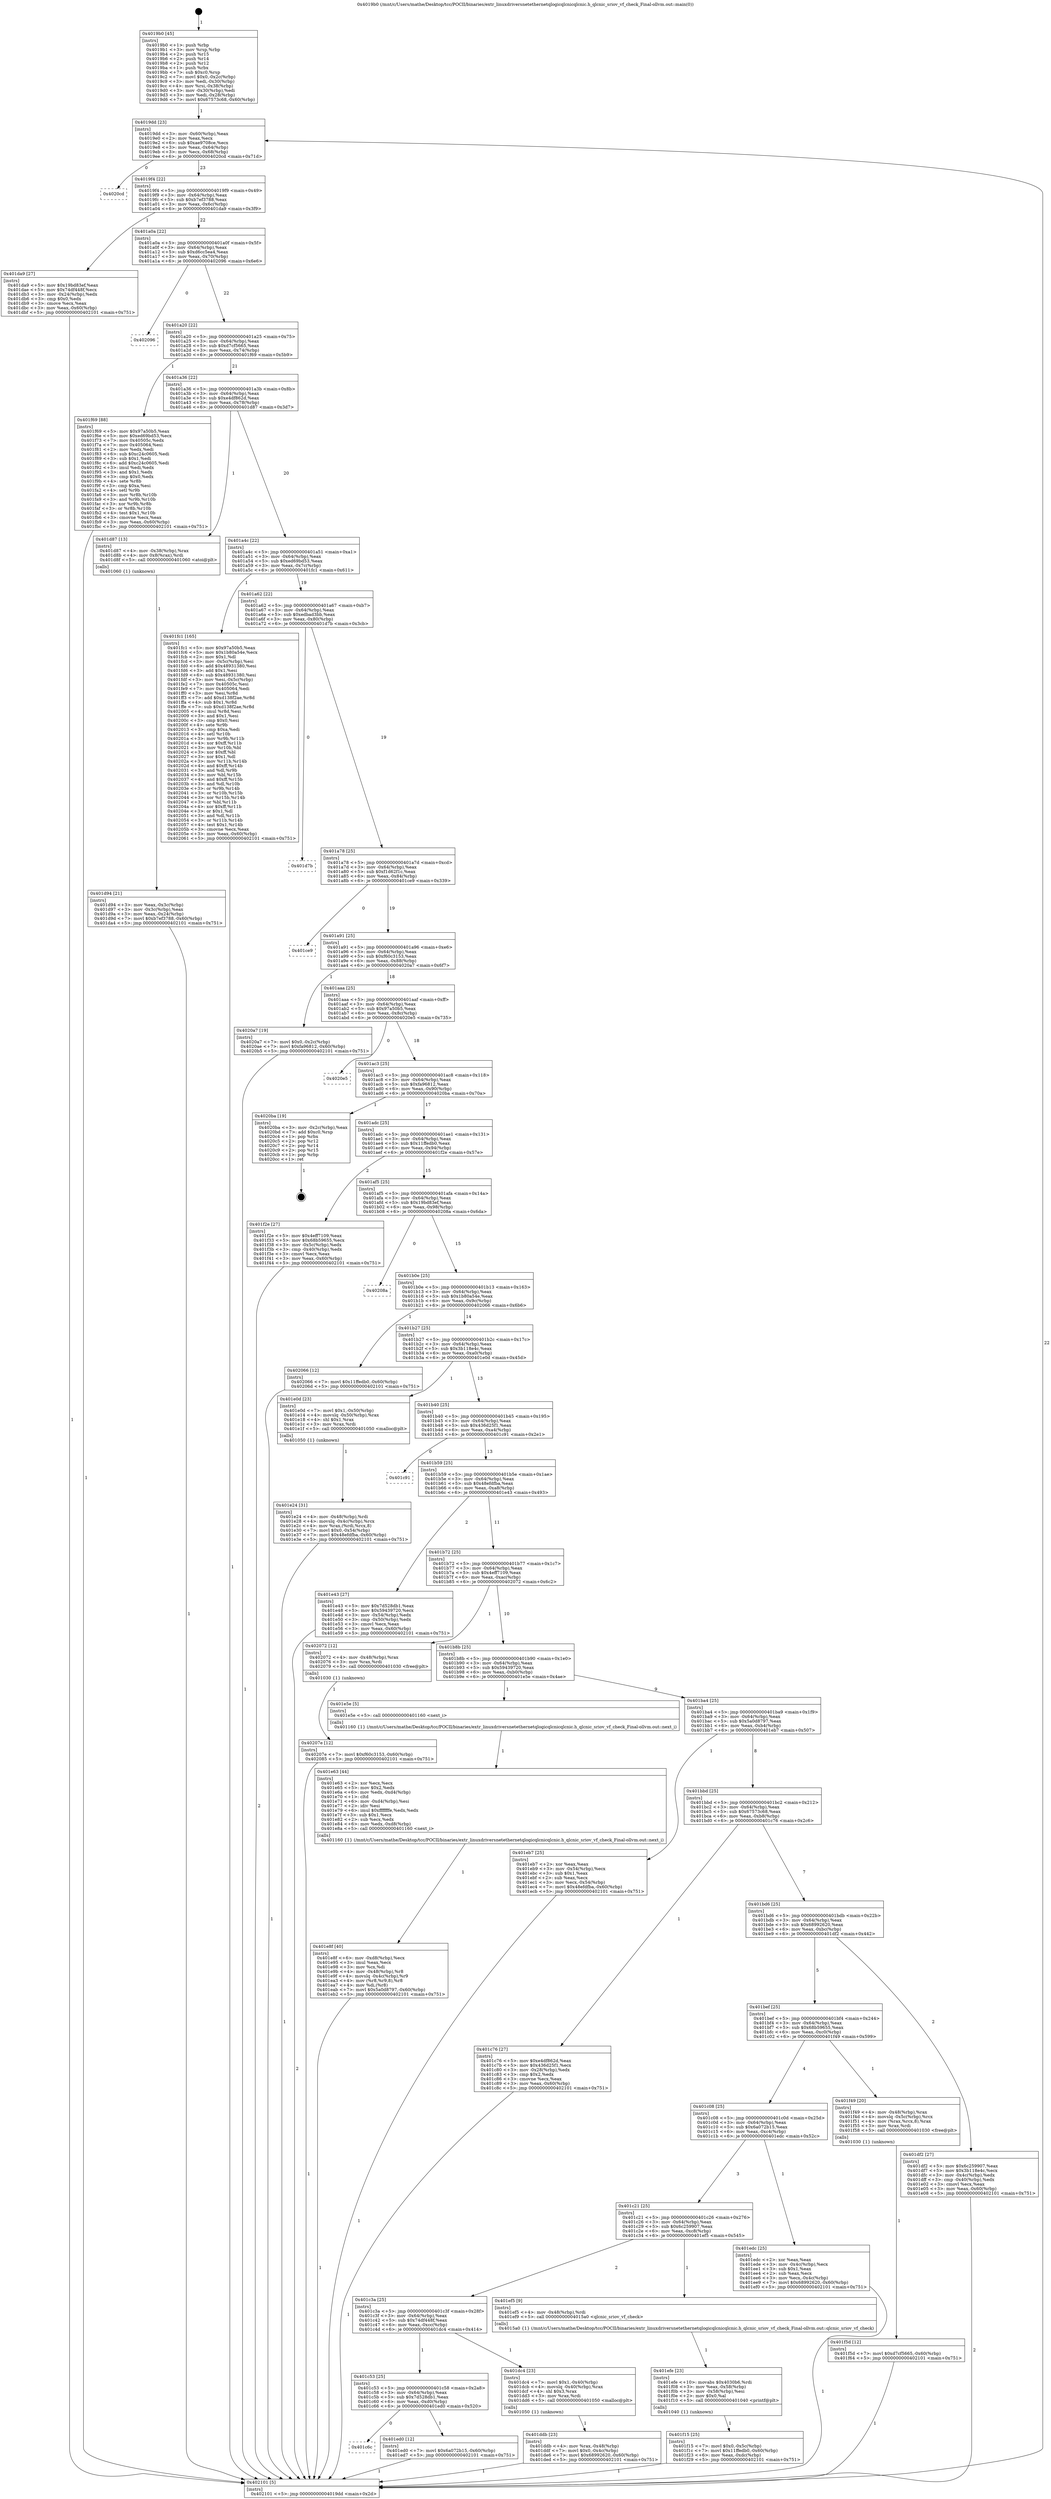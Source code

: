digraph "0x4019b0" {
  label = "0x4019b0 (/mnt/c/Users/mathe/Desktop/tcc/POCII/binaries/extr_linuxdriversnetethernetqlogicqlcnicqlcnic.h_qlcnic_sriov_vf_check_Final-ollvm.out::main(0))"
  labelloc = "t"
  node[shape=record]

  Entry [label="",width=0.3,height=0.3,shape=circle,fillcolor=black,style=filled]
  "0x4019dd" [label="{
     0x4019dd [23]\l
     | [instrs]\l
     &nbsp;&nbsp;0x4019dd \<+3\>: mov -0x60(%rbp),%eax\l
     &nbsp;&nbsp;0x4019e0 \<+2\>: mov %eax,%ecx\l
     &nbsp;&nbsp;0x4019e2 \<+6\>: sub $0xae9708ce,%ecx\l
     &nbsp;&nbsp;0x4019e8 \<+3\>: mov %eax,-0x64(%rbp)\l
     &nbsp;&nbsp;0x4019eb \<+3\>: mov %ecx,-0x68(%rbp)\l
     &nbsp;&nbsp;0x4019ee \<+6\>: je 00000000004020cd \<main+0x71d\>\l
  }"]
  "0x4020cd" [label="{
     0x4020cd\l
  }", style=dashed]
  "0x4019f4" [label="{
     0x4019f4 [22]\l
     | [instrs]\l
     &nbsp;&nbsp;0x4019f4 \<+5\>: jmp 00000000004019f9 \<main+0x49\>\l
     &nbsp;&nbsp;0x4019f9 \<+3\>: mov -0x64(%rbp),%eax\l
     &nbsp;&nbsp;0x4019fc \<+5\>: sub $0xb7ef3788,%eax\l
     &nbsp;&nbsp;0x401a01 \<+3\>: mov %eax,-0x6c(%rbp)\l
     &nbsp;&nbsp;0x401a04 \<+6\>: je 0000000000401da9 \<main+0x3f9\>\l
  }"]
  Exit [label="",width=0.3,height=0.3,shape=circle,fillcolor=black,style=filled,peripheries=2]
  "0x401da9" [label="{
     0x401da9 [27]\l
     | [instrs]\l
     &nbsp;&nbsp;0x401da9 \<+5\>: mov $0x19bd83ef,%eax\l
     &nbsp;&nbsp;0x401dae \<+5\>: mov $0x74df448f,%ecx\l
     &nbsp;&nbsp;0x401db3 \<+3\>: mov -0x24(%rbp),%edx\l
     &nbsp;&nbsp;0x401db6 \<+3\>: cmp $0x0,%edx\l
     &nbsp;&nbsp;0x401db9 \<+3\>: cmove %ecx,%eax\l
     &nbsp;&nbsp;0x401dbc \<+3\>: mov %eax,-0x60(%rbp)\l
     &nbsp;&nbsp;0x401dbf \<+5\>: jmp 0000000000402101 \<main+0x751\>\l
  }"]
  "0x401a0a" [label="{
     0x401a0a [22]\l
     | [instrs]\l
     &nbsp;&nbsp;0x401a0a \<+5\>: jmp 0000000000401a0f \<main+0x5f\>\l
     &nbsp;&nbsp;0x401a0f \<+3\>: mov -0x64(%rbp),%eax\l
     &nbsp;&nbsp;0x401a12 \<+5\>: sub $0xd6cc5ea4,%eax\l
     &nbsp;&nbsp;0x401a17 \<+3\>: mov %eax,-0x70(%rbp)\l
     &nbsp;&nbsp;0x401a1a \<+6\>: je 0000000000402096 \<main+0x6e6\>\l
  }"]
  "0x40207e" [label="{
     0x40207e [12]\l
     | [instrs]\l
     &nbsp;&nbsp;0x40207e \<+7\>: movl $0xf60c3153,-0x60(%rbp)\l
     &nbsp;&nbsp;0x402085 \<+5\>: jmp 0000000000402101 \<main+0x751\>\l
  }"]
  "0x402096" [label="{
     0x402096\l
  }", style=dashed]
  "0x401a20" [label="{
     0x401a20 [22]\l
     | [instrs]\l
     &nbsp;&nbsp;0x401a20 \<+5\>: jmp 0000000000401a25 \<main+0x75\>\l
     &nbsp;&nbsp;0x401a25 \<+3\>: mov -0x64(%rbp),%eax\l
     &nbsp;&nbsp;0x401a28 \<+5\>: sub $0xd7cf5665,%eax\l
     &nbsp;&nbsp;0x401a2d \<+3\>: mov %eax,-0x74(%rbp)\l
     &nbsp;&nbsp;0x401a30 \<+6\>: je 0000000000401f69 \<main+0x5b9\>\l
  }"]
  "0x401f5d" [label="{
     0x401f5d [12]\l
     | [instrs]\l
     &nbsp;&nbsp;0x401f5d \<+7\>: movl $0xd7cf5665,-0x60(%rbp)\l
     &nbsp;&nbsp;0x401f64 \<+5\>: jmp 0000000000402101 \<main+0x751\>\l
  }"]
  "0x401f69" [label="{
     0x401f69 [88]\l
     | [instrs]\l
     &nbsp;&nbsp;0x401f69 \<+5\>: mov $0x97a50b5,%eax\l
     &nbsp;&nbsp;0x401f6e \<+5\>: mov $0xed69bd53,%ecx\l
     &nbsp;&nbsp;0x401f73 \<+7\>: mov 0x40505c,%edx\l
     &nbsp;&nbsp;0x401f7a \<+7\>: mov 0x405064,%esi\l
     &nbsp;&nbsp;0x401f81 \<+2\>: mov %edx,%edi\l
     &nbsp;&nbsp;0x401f83 \<+6\>: sub $0xc24c0605,%edi\l
     &nbsp;&nbsp;0x401f89 \<+3\>: sub $0x1,%edi\l
     &nbsp;&nbsp;0x401f8c \<+6\>: add $0xc24c0605,%edi\l
     &nbsp;&nbsp;0x401f92 \<+3\>: imul %edi,%edx\l
     &nbsp;&nbsp;0x401f95 \<+3\>: and $0x1,%edx\l
     &nbsp;&nbsp;0x401f98 \<+3\>: cmp $0x0,%edx\l
     &nbsp;&nbsp;0x401f9b \<+4\>: sete %r8b\l
     &nbsp;&nbsp;0x401f9f \<+3\>: cmp $0xa,%esi\l
     &nbsp;&nbsp;0x401fa2 \<+4\>: setl %r9b\l
     &nbsp;&nbsp;0x401fa6 \<+3\>: mov %r8b,%r10b\l
     &nbsp;&nbsp;0x401fa9 \<+3\>: and %r9b,%r10b\l
     &nbsp;&nbsp;0x401fac \<+3\>: xor %r9b,%r8b\l
     &nbsp;&nbsp;0x401faf \<+3\>: or %r8b,%r10b\l
     &nbsp;&nbsp;0x401fb2 \<+4\>: test $0x1,%r10b\l
     &nbsp;&nbsp;0x401fb6 \<+3\>: cmovne %ecx,%eax\l
     &nbsp;&nbsp;0x401fb9 \<+3\>: mov %eax,-0x60(%rbp)\l
     &nbsp;&nbsp;0x401fbc \<+5\>: jmp 0000000000402101 \<main+0x751\>\l
  }"]
  "0x401a36" [label="{
     0x401a36 [22]\l
     | [instrs]\l
     &nbsp;&nbsp;0x401a36 \<+5\>: jmp 0000000000401a3b \<main+0x8b\>\l
     &nbsp;&nbsp;0x401a3b \<+3\>: mov -0x64(%rbp),%eax\l
     &nbsp;&nbsp;0x401a3e \<+5\>: sub $0xe4df862d,%eax\l
     &nbsp;&nbsp;0x401a43 \<+3\>: mov %eax,-0x78(%rbp)\l
     &nbsp;&nbsp;0x401a46 \<+6\>: je 0000000000401d87 \<main+0x3d7\>\l
  }"]
  "0x401f15" [label="{
     0x401f15 [25]\l
     | [instrs]\l
     &nbsp;&nbsp;0x401f15 \<+7\>: movl $0x0,-0x5c(%rbp)\l
     &nbsp;&nbsp;0x401f1c \<+7\>: movl $0x11ffedb0,-0x60(%rbp)\l
     &nbsp;&nbsp;0x401f23 \<+6\>: mov %eax,-0xdc(%rbp)\l
     &nbsp;&nbsp;0x401f29 \<+5\>: jmp 0000000000402101 \<main+0x751\>\l
  }"]
  "0x401d87" [label="{
     0x401d87 [13]\l
     | [instrs]\l
     &nbsp;&nbsp;0x401d87 \<+4\>: mov -0x38(%rbp),%rax\l
     &nbsp;&nbsp;0x401d8b \<+4\>: mov 0x8(%rax),%rdi\l
     &nbsp;&nbsp;0x401d8f \<+5\>: call 0000000000401060 \<atoi@plt\>\l
     | [calls]\l
     &nbsp;&nbsp;0x401060 \{1\} (unknown)\l
  }"]
  "0x401a4c" [label="{
     0x401a4c [22]\l
     | [instrs]\l
     &nbsp;&nbsp;0x401a4c \<+5\>: jmp 0000000000401a51 \<main+0xa1\>\l
     &nbsp;&nbsp;0x401a51 \<+3\>: mov -0x64(%rbp),%eax\l
     &nbsp;&nbsp;0x401a54 \<+5\>: sub $0xed69bd53,%eax\l
     &nbsp;&nbsp;0x401a59 \<+3\>: mov %eax,-0x7c(%rbp)\l
     &nbsp;&nbsp;0x401a5c \<+6\>: je 0000000000401fc1 \<main+0x611\>\l
  }"]
  "0x401efe" [label="{
     0x401efe [23]\l
     | [instrs]\l
     &nbsp;&nbsp;0x401efe \<+10\>: movabs $0x4030b6,%rdi\l
     &nbsp;&nbsp;0x401f08 \<+3\>: mov %eax,-0x58(%rbp)\l
     &nbsp;&nbsp;0x401f0b \<+3\>: mov -0x58(%rbp),%esi\l
     &nbsp;&nbsp;0x401f0e \<+2\>: mov $0x0,%al\l
     &nbsp;&nbsp;0x401f10 \<+5\>: call 0000000000401040 \<printf@plt\>\l
     | [calls]\l
     &nbsp;&nbsp;0x401040 \{1\} (unknown)\l
  }"]
  "0x401fc1" [label="{
     0x401fc1 [165]\l
     | [instrs]\l
     &nbsp;&nbsp;0x401fc1 \<+5\>: mov $0x97a50b5,%eax\l
     &nbsp;&nbsp;0x401fc6 \<+5\>: mov $0x1b80a54e,%ecx\l
     &nbsp;&nbsp;0x401fcb \<+2\>: mov $0x1,%dl\l
     &nbsp;&nbsp;0x401fcd \<+3\>: mov -0x5c(%rbp),%esi\l
     &nbsp;&nbsp;0x401fd0 \<+6\>: add $0x48931380,%esi\l
     &nbsp;&nbsp;0x401fd6 \<+3\>: add $0x1,%esi\l
     &nbsp;&nbsp;0x401fd9 \<+6\>: sub $0x48931380,%esi\l
     &nbsp;&nbsp;0x401fdf \<+3\>: mov %esi,-0x5c(%rbp)\l
     &nbsp;&nbsp;0x401fe2 \<+7\>: mov 0x40505c,%esi\l
     &nbsp;&nbsp;0x401fe9 \<+7\>: mov 0x405064,%edi\l
     &nbsp;&nbsp;0x401ff0 \<+3\>: mov %esi,%r8d\l
     &nbsp;&nbsp;0x401ff3 \<+7\>: add $0xd138f2ae,%r8d\l
     &nbsp;&nbsp;0x401ffa \<+4\>: sub $0x1,%r8d\l
     &nbsp;&nbsp;0x401ffe \<+7\>: sub $0xd138f2ae,%r8d\l
     &nbsp;&nbsp;0x402005 \<+4\>: imul %r8d,%esi\l
     &nbsp;&nbsp;0x402009 \<+3\>: and $0x1,%esi\l
     &nbsp;&nbsp;0x40200c \<+3\>: cmp $0x0,%esi\l
     &nbsp;&nbsp;0x40200f \<+4\>: sete %r9b\l
     &nbsp;&nbsp;0x402013 \<+3\>: cmp $0xa,%edi\l
     &nbsp;&nbsp;0x402016 \<+4\>: setl %r10b\l
     &nbsp;&nbsp;0x40201a \<+3\>: mov %r9b,%r11b\l
     &nbsp;&nbsp;0x40201d \<+4\>: xor $0xff,%r11b\l
     &nbsp;&nbsp;0x402021 \<+3\>: mov %r10b,%bl\l
     &nbsp;&nbsp;0x402024 \<+3\>: xor $0xff,%bl\l
     &nbsp;&nbsp;0x402027 \<+3\>: xor $0x1,%dl\l
     &nbsp;&nbsp;0x40202a \<+3\>: mov %r11b,%r14b\l
     &nbsp;&nbsp;0x40202d \<+4\>: and $0xff,%r14b\l
     &nbsp;&nbsp;0x402031 \<+3\>: and %dl,%r9b\l
     &nbsp;&nbsp;0x402034 \<+3\>: mov %bl,%r15b\l
     &nbsp;&nbsp;0x402037 \<+4\>: and $0xff,%r15b\l
     &nbsp;&nbsp;0x40203b \<+3\>: and %dl,%r10b\l
     &nbsp;&nbsp;0x40203e \<+3\>: or %r9b,%r14b\l
     &nbsp;&nbsp;0x402041 \<+3\>: or %r10b,%r15b\l
     &nbsp;&nbsp;0x402044 \<+3\>: xor %r15b,%r14b\l
     &nbsp;&nbsp;0x402047 \<+3\>: or %bl,%r11b\l
     &nbsp;&nbsp;0x40204a \<+4\>: xor $0xff,%r11b\l
     &nbsp;&nbsp;0x40204e \<+3\>: or $0x1,%dl\l
     &nbsp;&nbsp;0x402051 \<+3\>: and %dl,%r11b\l
     &nbsp;&nbsp;0x402054 \<+3\>: or %r11b,%r14b\l
     &nbsp;&nbsp;0x402057 \<+4\>: test $0x1,%r14b\l
     &nbsp;&nbsp;0x40205b \<+3\>: cmovne %ecx,%eax\l
     &nbsp;&nbsp;0x40205e \<+3\>: mov %eax,-0x60(%rbp)\l
     &nbsp;&nbsp;0x402061 \<+5\>: jmp 0000000000402101 \<main+0x751\>\l
  }"]
  "0x401a62" [label="{
     0x401a62 [22]\l
     | [instrs]\l
     &nbsp;&nbsp;0x401a62 \<+5\>: jmp 0000000000401a67 \<main+0xb7\>\l
     &nbsp;&nbsp;0x401a67 \<+3\>: mov -0x64(%rbp),%eax\l
     &nbsp;&nbsp;0x401a6a \<+5\>: sub $0xedbad3bb,%eax\l
     &nbsp;&nbsp;0x401a6f \<+3\>: mov %eax,-0x80(%rbp)\l
     &nbsp;&nbsp;0x401a72 \<+6\>: je 0000000000401d7b \<main+0x3cb\>\l
  }"]
  "0x401c6c" [label="{
     0x401c6c\l
  }", style=dashed]
  "0x401d7b" [label="{
     0x401d7b\l
  }", style=dashed]
  "0x401a78" [label="{
     0x401a78 [25]\l
     | [instrs]\l
     &nbsp;&nbsp;0x401a78 \<+5\>: jmp 0000000000401a7d \<main+0xcd\>\l
     &nbsp;&nbsp;0x401a7d \<+3\>: mov -0x64(%rbp),%eax\l
     &nbsp;&nbsp;0x401a80 \<+5\>: sub $0xf1d62f1c,%eax\l
     &nbsp;&nbsp;0x401a85 \<+6\>: mov %eax,-0x84(%rbp)\l
     &nbsp;&nbsp;0x401a8b \<+6\>: je 0000000000401ce9 \<main+0x339\>\l
  }"]
  "0x401ed0" [label="{
     0x401ed0 [12]\l
     | [instrs]\l
     &nbsp;&nbsp;0x401ed0 \<+7\>: movl $0x6a072b15,-0x60(%rbp)\l
     &nbsp;&nbsp;0x401ed7 \<+5\>: jmp 0000000000402101 \<main+0x751\>\l
  }"]
  "0x401ce9" [label="{
     0x401ce9\l
  }", style=dashed]
  "0x401a91" [label="{
     0x401a91 [25]\l
     | [instrs]\l
     &nbsp;&nbsp;0x401a91 \<+5\>: jmp 0000000000401a96 \<main+0xe6\>\l
     &nbsp;&nbsp;0x401a96 \<+3\>: mov -0x64(%rbp),%eax\l
     &nbsp;&nbsp;0x401a99 \<+5\>: sub $0xf60c3153,%eax\l
     &nbsp;&nbsp;0x401a9e \<+6\>: mov %eax,-0x88(%rbp)\l
     &nbsp;&nbsp;0x401aa4 \<+6\>: je 00000000004020a7 \<main+0x6f7\>\l
  }"]
  "0x401e8f" [label="{
     0x401e8f [40]\l
     | [instrs]\l
     &nbsp;&nbsp;0x401e8f \<+6\>: mov -0xd8(%rbp),%ecx\l
     &nbsp;&nbsp;0x401e95 \<+3\>: imul %eax,%ecx\l
     &nbsp;&nbsp;0x401e98 \<+3\>: mov %cx,%di\l
     &nbsp;&nbsp;0x401e9b \<+4\>: mov -0x48(%rbp),%r8\l
     &nbsp;&nbsp;0x401e9f \<+4\>: movslq -0x4c(%rbp),%r9\l
     &nbsp;&nbsp;0x401ea3 \<+4\>: mov (%r8,%r9,8),%r8\l
     &nbsp;&nbsp;0x401ea7 \<+4\>: mov %di,(%r8)\l
     &nbsp;&nbsp;0x401eab \<+7\>: movl $0x5a0d8797,-0x60(%rbp)\l
     &nbsp;&nbsp;0x401eb2 \<+5\>: jmp 0000000000402101 \<main+0x751\>\l
  }"]
  "0x4020a7" [label="{
     0x4020a7 [19]\l
     | [instrs]\l
     &nbsp;&nbsp;0x4020a7 \<+7\>: movl $0x0,-0x2c(%rbp)\l
     &nbsp;&nbsp;0x4020ae \<+7\>: movl $0xfa96812,-0x60(%rbp)\l
     &nbsp;&nbsp;0x4020b5 \<+5\>: jmp 0000000000402101 \<main+0x751\>\l
  }"]
  "0x401aaa" [label="{
     0x401aaa [25]\l
     | [instrs]\l
     &nbsp;&nbsp;0x401aaa \<+5\>: jmp 0000000000401aaf \<main+0xff\>\l
     &nbsp;&nbsp;0x401aaf \<+3\>: mov -0x64(%rbp),%eax\l
     &nbsp;&nbsp;0x401ab2 \<+5\>: sub $0x97a50b5,%eax\l
     &nbsp;&nbsp;0x401ab7 \<+6\>: mov %eax,-0x8c(%rbp)\l
     &nbsp;&nbsp;0x401abd \<+6\>: je 00000000004020e5 \<main+0x735\>\l
  }"]
  "0x401e63" [label="{
     0x401e63 [44]\l
     | [instrs]\l
     &nbsp;&nbsp;0x401e63 \<+2\>: xor %ecx,%ecx\l
     &nbsp;&nbsp;0x401e65 \<+5\>: mov $0x2,%edx\l
     &nbsp;&nbsp;0x401e6a \<+6\>: mov %edx,-0xd4(%rbp)\l
     &nbsp;&nbsp;0x401e70 \<+1\>: cltd\l
     &nbsp;&nbsp;0x401e71 \<+6\>: mov -0xd4(%rbp),%esi\l
     &nbsp;&nbsp;0x401e77 \<+2\>: idiv %esi\l
     &nbsp;&nbsp;0x401e79 \<+6\>: imul $0xfffffffe,%edx,%edx\l
     &nbsp;&nbsp;0x401e7f \<+3\>: sub $0x1,%ecx\l
     &nbsp;&nbsp;0x401e82 \<+2\>: sub %ecx,%edx\l
     &nbsp;&nbsp;0x401e84 \<+6\>: mov %edx,-0xd8(%rbp)\l
     &nbsp;&nbsp;0x401e8a \<+5\>: call 0000000000401160 \<next_i\>\l
     | [calls]\l
     &nbsp;&nbsp;0x401160 \{1\} (/mnt/c/Users/mathe/Desktop/tcc/POCII/binaries/extr_linuxdriversnetethernetqlogicqlcnicqlcnic.h_qlcnic_sriov_vf_check_Final-ollvm.out::next_i)\l
  }"]
  "0x4020e5" [label="{
     0x4020e5\l
  }", style=dashed]
  "0x401ac3" [label="{
     0x401ac3 [25]\l
     | [instrs]\l
     &nbsp;&nbsp;0x401ac3 \<+5\>: jmp 0000000000401ac8 \<main+0x118\>\l
     &nbsp;&nbsp;0x401ac8 \<+3\>: mov -0x64(%rbp),%eax\l
     &nbsp;&nbsp;0x401acb \<+5\>: sub $0xfa96812,%eax\l
     &nbsp;&nbsp;0x401ad0 \<+6\>: mov %eax,-0x90(%rbp)\l
     &nbsp;&nbsp;0x401ad6 \<+6\>: je 00000000004020ba \<main+0x70a\>\l
  }"]
  "0x401e24" [label="{
     0x401e24 [31]\l
     | [instrs]\l
     &nbsp;&nbsp;0x401e24 \<+4\>: mov -0x48(%rbp),%rdi\l
     &nbsp;&nbsp;0x401e28 \<+4\>: movslq -0x4c(%rbp),%rcx\l
     &nbsp;&nbsp;0x401e2c \<+4\>: mov %rax,(%rdi,%rcx,8)\l
     &nbsp;&nbsp;0x401e30 \<+7\>: movl $0x0,-0x54(%rbp)\l
     &nbsp;&nbsp;0x401e37 \<+7\>: movl $0x48efdfba,-0x60(%rbp)\l
     &nbsp;&nbsp;0x401e3e \<+5\>: jmp 0000000000402101 \<main+0x751\>\l
  }"]
  "0x4020ba" [label="{
     0x4020ba [19]\l
     | [instrs]\l
     &nbsp;&nbsp;0x4020ba \<+3\>: mov -0x2c(%rbp),%eax\l
     &nbsp;&nbsp;0x4020bd \<+7\>: add $0xc0,%rsp\l
     &nbsp;&nbsp;0x4020c4 \<+1\>: pop %rbx\l
     &nbsp;&nbsp;0x4020c5 \<+2\>: pop %r12\l
     &nbsp;&nbsp;0x4020c7 \<+2\>: pop %r14\l
     &nbsp;&nbsp;0x4020c9 \<+2\>: pop %r15\l
     &nbsp;&nbsp;0x4020cb \<+1\>: pop %rbp\l
     &nbsp;&nbsp;0x4020cc \<+1\>: ret\l
  }"]
  "0x401adc" [label="{
     0x401adc [25]\l
     | [instrs]\l
     &nbsp;&nbsp;0x401adc \<+5\>: jmp 0000000000401ae1 \<main+0x131\>\l
     &nbsp;&nbsp;0x401ae1 \<+3\>: mov -0x64(%rbp),%eax\l
     &nbsp;&nbsp;0x401ae4 \<+5\>: sub $0x11ffedb0,%eax\l
     &nbsp;&nbsp;0x401ae9 \<+6\>: mov %eax,-0x94(%rbp)\l
     &nbsp;&nbsp;0x401aef \<+6\>: je 0000000000401f2e \<main+0x57e\>\l
  }"]
  "0x401ddb" [label="{
     0x401ddb [23]\l
     | [instrs]\l
     &nbsp;&nbsp;0x401ddb \<+4\>: mov %rax,-0x48(%rbp)\l
     &nbsp;&nbsp;0x401ddf \<+7\>: movl $0x0,-0x4c(%rbp)\l
     &nbsp;&nbsp;0x401de6 \<+7\>: movl $0x68992620,-0x60(%rbp)\l
     &nbsp;&nbsp;0x401ded \<+5\>: jmp 0000000000402101 \<main+0x751\>\l
  }"]
  "0x401f2e" [label="{
     0x401f2e [27]\l
     | [instrs]\l
     &nbsp;&nbsp;0x401f2e \<+5\>: mov $0x4eff7109,%eax\l
     &nbsp;&nbsp;0x401f33 \<+5\>: mov $0x68b59655,%ecx\l
     &nbsp;&nbsp;0x401f38 \<+3\>: mov -0x5c(%rbp),%edx\l
     &nbsp;&nbsp;0x401f3b \<+3\>: cmp -0x40(%rbp),%edx\l
     &nbsp;&nbsp;0x401f3e \<+3\>: cmovl %ecx,%eax\l
     &nbsp;&nbsp;0x401f41 \<+3\>: mov %eax,-0x60(%rbp)\l
     &nbsp;&nbsp;0x401f44 \<+5\>: jmp 0000000000402101 \<main+0x751\>\l
  }"]
  "0x401af5" [label="{
     0x401af5 [25]\l
     | [instrs]\l
     &nbsp;&nbsp;0x401af5 \<+5\>: jmp 0000000000401afa \<main+0x14a\>\l
     &nbsp;&nbsp;0x401afa \<+3\>: mov -0x64(%rbp),%eax\l
     &nbsp;&nbsp;0x401afd \<+5\>: sub $0x19bd83ef,%eax\l
     &nbsp;&nbsp;0x401b02 \<+6\>: mov %eax,-0x98(%rbp)\l
     &nbsp;&nbsp;0x401b08 \<+6\>: je 000000000040208a \<main+0x6da\>\l
  }"]
  "0x401c53" [label="{
     0x401c53 [25]\l
     | [instrs]\l
     &nbsp;&nbsp;0x401c53 \<+5\>: jmp 0000000000401c58 \<main+0x2a8\>\l
     &nbsp;&nbsp;0x401c58 \<+3\>: mov -0x64(%rbp),%eax\l
     &nbsp;&nbsp;0x401c5b \<+5\>: sub $0x7d528db1,%eax\l
     &nbsp;&nbsp;0x401c60 \<+6\>: mov %eax,-0xd0(%rbp)\l
     &nbsp;&nbsp;0x401c66 \<+6\>: je 0000000000401ed0 \<main+0x520\>\l
  }"]
  "0x40208a" [label="{
     0x40208a\l
  }", style=dashed]
  "0x401b0e" [label="{
     0x401b0e [25]\l
     | [instrs]\l
     &nbsp;&nbsp;0x401b0e \<+5\>: jmp 0000000000401b13 \<main+0x163\>\l
     &nbsp;&nbsp;0x401b13 \<+3\>: mov -0x64(%rbp),%eax\l
     &nbsp;&nbsp;0x401b16 \<+5\>: sub $0x1b80a54e,%eax\l
     &nbsp;&nbsp;0x401b1b \<+6\>: mov %eax,-0x9c(%rbp)\l
     &nbsp;&nbsp;0x401b21 \<+6\>: je 0000000000402066 \<main+0x6b6\>\l
  }"]
  "0x401dc4" [label="{
     0x401dc4 [23]\l
     | [instrs]\l
     &nbsp;&nbsp;0x401dc4 \<+7\>: movl $0x1,-0x40(%rbp)\l
     &nbsp;&nbsp;0x401dcb \<+4\>: movslq -0x40(%rbp),%rax\l
     &nbsp;&nbsp;0x401dcf \<+4\>: shl $0x3,%rax\l
     &nbsp;&nbsp;0x401dd3 \<+3\>: mov %rax,%rdi\l
     &nbsp;&nbsp;0x401dd6 \<+5\>: call 0000000000401050 \<malloc@plt\>\l
     | [calls]\l
     &nbsp;&nbsp;0x401050 \{1\} (unknown)\l
  }"]
  "0x402066" [label="{
     0x402066 [12]\l
     | [instrs]\l
     &nbsp;&nbsp;0x402066 \<+7\>: movl $0x11ffedb0,-0x60(%rbp)\l
     &nbsp;&nbsp;0x40206d \<+5\>: jmp 0000000000402101 \<main+0x751\>\l
  }"]
  "0x401b27" [label="{
     0x401b27 [25]\l
     | [instrs]\l
     &nbsp;&nbsp;0x401b27 \<+5\>: jmp 0000000000401b2c \<main+0x17c\>\l
     &nbsp;&nbsp;0x401b2c \<+3\>: mov -0x64(%rbp),%eax\l
     &nbsp;&nbsp;0x401b2f \<+5\>: sub $0x3b118e4c,%eax\l
     &nbsp;&nbsp;0x401b34 \<+6\>: mov %eax,-0xa0(%rbp)\l
     &nbsp;&nbsp;0x401b3a \<+6\>: je 0000000000401e0d \<main+0x45d\>\l
  }"]
  "0x401c3a" [label="{
     0x401c3a [25]\l
     | [instrs]\l
     &nbsp;&nbsp;0x401c3a \<+5\>: jmp 0000000000401c3f \<main+0x28f\>\l
     &nbsp;&nbsp;0x401c3f \<+3\>: mov -0x64(%rbp),%eax\l
     &nbsp;&nbsp;0x401c42 \<+5\>: sub $0x74df448f,%eax\l
     &nbsp;&nbsp;0x401c47 \<+6\>: mov %eax,-0xcc(%rbp)\l
     &nbsp;&nbsp;0x401c4d \<+6\>: je 0000000000401dc4 \<main+0x414\>\l
  }"]
  "0x401e0d" [label="{
     0x401e0d [23]\l
     | [instrs]\l
     &nbsp;&nbsp;0x401e0d \<+7\>: movl $0x1,-0x50(%rbp)\l
     &nbsp;&nbsp;0x401e14 \<+4\>: movslq -0x50(%rbp),%rax\l
     &nbsp;&nbsp;0x401e18 \<+4\>: shl $0x1,%rax\l
     &nbsp;&nbsp;0x401e1c \<+3\>: mov %rax,%rdi\l
     &nbsp;&nbsp;0x401e1f \<+5\>: call 0000000000401050 \<malloc@plt\>\l
     | [calls]\l
     &nbsp;&nbsp;0x401050 \{1\} (unknown)\l
  }"]
  "0x401b40" [label="{
     0x401b40 [25]\l
     | [instrs]\l
     &nbsp;&nbsp;0x401b40 \<+5\>: jmp 0000000000401b45 \<main+0x195\>\l
     &nbsp;&nbsp;0x401b45 \<+3\>: mov -0x64(%rbp),%eax\l
     &nbsp;&nbsp;0x401b48 \<+5\>: sub $0x436d25f1,%eax\l
     &nbsp;&nbsp;0x401b4d \<+6\>: mov %eax,-0xa4(%rbp)\l
     &nbsp;&nbsp;0x401b53 \<+6\>: je 0000000000401c91 \<main+0x2e1\>\l
  }"]
  "0x401ef5" [label="{
     0x401ef5 [9]\l
     | [instrs]\l
     &nbsp;&nbsp;0x401ef5 \<+4\>: mov -0x48(%rbp),%rdi\l
     &nbsp;&nbsp;0x401ef9 \<+5\>: call 00000000004015a0 \<qlcnic_sriov_vf_check\>\l
     | [calls]\l
     &nbsp;&nbsp;0x4015a0 \{1\} (/mnt/c/Users/mathe/Desktop/tcc/POCII/binaries/extr_linuxdriversnetethernetqlogicqlcnicqlcnic.h_qlcnic_sriov_vf_check_Final-ollvm.out::qlcnic_sriov_vf_check)\l
  }"]
  "0x401c91" [label="{
     0x401c91\l
  }", style=dashed]
  "0x401b59" [label="{
     0x401b59 [25]\l
     | [instrs]\l
     &nbsp;&nbsp;0x401b59 \<+5\>: jmp 0000000000401b5e \<main+0x1ae\>\l
     &nbsp;&nbsp;0x401b5e \<+3\>: mov -0x64(%rbp),%eax\l
     &nbsp;&nbsp;0x401b61 \<+5\>: sub $0x48efdfba,%eax\l
     &nbsp;&nbsp;0x401b66 \<+6\>: mov %eax,-0xa8(%rbp)\l
     &nbsp;&nbsp;0x401b6c \<+6\>: je 0000000000401e43 \<main+0x493\>\l
  }"]
  "0x401c21" [label="{
     0x401c21 [25]\l
     | [instrs]\l
     &nbsp;&nbsp;0x401c21 \<+5\>: jmp 0000000000401c26 \<main+0x276\>\l
     &nbsp;&nbsp;0x401c26 \<+3\>: mov -0x64(%rbp),%eax\l
     &nbsp;&nbsp;0x401c29 \<+5\>: sub $0x6c259907,%eax\l
     &nbsp;&nbsp;0x401c2e \<+6\>: mov %eax,-0xc8(%rbp)\l
     &nbsp;&nbsp;0x401c34 \<+6\>: je 0000000000401ef5 \<main+0x545\>\l
  }"]
  "0x401e43" [label="{
     0x401e43 [27]\l
     | [instrs]\l
     &nbsp;&nbsp;0x401e43 \<+5\>: mov $0x7d528db1,%eax\l
     &nbsp;&nbsp;0x401e48 \<+5\>: mov $0x59439720,%ecx\l
     &nbsp;&nbsp;0x401e4d \<+3\>: mov -0x54(%rbp),%edx\l
     &nbsp;&nbsp;0x401e50 \<+3\>: cmp -0x50(%rbp),%edx\l
     &nbsp;&nbsp;0x401e53 \<+3\>: cmovl %ecx,%eax\l
     &nbsp;&nbsp;0x401e56 \<+3\>: mov %eax,-0x60(%rbp)\l
     &nbsp;&nbsp;0x401e59 \<+5\>: jmp 0000000000402101 \<main+0x751\>\l
  }"]
  "0x401b72" [label="{
     0x401b72 [25]\l
     | [instrs]\l
     &nbsp;&nbsp;0x401b72 \<+5\>: jmp 0000000000401b77 \<main+0x1c7\>\l
     &nbsp;&nbsp;0x401b77 \<+3\>: mov -0x64(%rbp),%eax\l
     &nbsp;&nbsp;0x401b7a \<+5\>: sub $0x4eff7109,%eax\l
     &nbsp;&nbsp;0x401b7f \<+6\>: mov %eax,-0xac(%rbp)\l
     &nbsp;&nbsp;0x401b85 \<+6\>: je 0000000000402072 \<main+0x6c2\>\l
  }"]
  "0x401edc" [label="{
     0x401edc [25]\l
     | [instrs]\l
     &nbsp;&nbsp;0x401edc \<+2\>: xor %eax,%eax\l
     &nbsp;&nbsp;0x401ede \<+3\>: mov -0x4c(%rbp),%ecx\l
     &nbsp;&nbsp;0x401ee1 \<+3\>: sub $0x1,%eax\l
     &nbsp;&nbsp;0x401ee4 \<+2\>: sub %eax,%ecx\l
     &nbsp;&nbsp;0x401ee6 \<+3\>: mov %ecx,-0x4c(%rbp)\l
     &nbsp;&nbsp;0x401ee9 \<+7\>: movl $0x68992620,-0x60(%rbp)\l
     &nbsp;&nbsp;0x401ef0 \<+5\>: jmp 0000000000402101 \<main+0x751\>\l
  }"]
  "0x402072" [label="{
     0x402072 [12]\l
     | [instrs]\l
     &nbsp;&nbsp;0x402072 \<+4\>: mov -0x48(%rbp),%rax\l
     &nbsp;&nbsp;0x402076 \<+3\>: mov %rax,%rdi\l
     &nbsp;&nbsp;0x402079 \<+5\>: call 0000000000401030 \<free@plt\>\l
     | [calls]\l
     &nbsp;&nbsp;0x401030 \{1\} (unknown)\l
  }"]
  "0x401b8b" [label="{
     0x401b8b [25]\l
     | [instrs]\l
     &nbsp;&nbsp;0x401b8b \<+5\>: jmp 0000000000401b90 \<main+0x1e0\>\l
     &nbsp;&nbsp;0x401b90 \<+3\>: mov -0x64(%rbp),%eax\l
     &nbsp;&nbsp;0x401b93 \<+5\>: sub $0x59439720,%eax\l
     &nbsp;&nbsp;0x401b98 \<+6\>: mov %eax,-0xb0(%rbp)\l
     &nbsp;&nbsp;0x401b9e \<+6\>: je 0000000000401e5e \<main+0x4ae\>\l
  }"]
  "0x401c08" [label="{
     0x401c08 [25]\l
     | [instrs]\l
     &nbsp;&nbsp;0x401c08 \<+5\>: jmp 0000000000401c0d \<main+0x25d\>\l
     &nbsp;&nbsp;0x401c0d \<+3\>: mov -0x64(%rbp),%eax\l
     &nbsp;&nbsp;0x401c10 \<+5\>: sub $0x6a072b15,%eax\l
     &nbsp;&nbsp;0x401c15 \<+6\>: mov %eax,-0xc4(%rbp)\l
     &nbsp;&nbsp;0x401c1b \<+6\>: je 0000000000401edc \<main+0x52c\>\l
  }"]
  "0x401e5e" [label="{
     0x401e5e [5]\l
     | [instrs]\l
     &nbsp;&nbsp;0x401e5e \<+5\>: call 0000000000401160 \<next_i\>\l
     | [calls]\l
     &nbsp;&nbsp;0x401160 \{1\} (/mnt/c/Users/mathe/Desktop/tcc/POCII/binaries/extr_linuxdriversnetethernetqlogicqlcnicqlcnic.h_qlcnic_sriov_vf_check_Final-ollvm.out::next_i)\l
  }"]
  "0x401ba4" [label="{
     0x401ba4 [25]\l
     | [instrs]\l
     &nbsp;&nbsp;0x401ba4 \<+5\>: jmp 0000000000401ba9 \<main+0x1f9\>\l
     &nbsp;&nbsp;0x401ba9 \<+3\>: mov -0x64(%rbp),%eax\l
     &nbsp;&nbsp;0x401bac \<+5\>: sub $0x5a0d8797,%eax\l
     &nbsp;&nbsp;0x401bb1 \<+6\>: mov %eax,-0xb4(%rbp)\l
     &nbsp;&nbsp;0x401bb7 \<+6\>: je 0000000000401eb7 \<main+0x507\>\l
  }"]
  "0x401f49" [label="{
     0x401f49 [20]\l
     | [instrs]\l
     &nbsp;&nbsp;0x401f49 \<+4\>: mov -0x48(%rbp),%rax\l
     &nbsp;&nbsp;0x401f4d \<+4\>: movslq -0x5c(%rbp),%rcx\l
     &nbsp;&nbsp;0x401f51 \<+4\>: mov (%rax,%rcx,8),%rax\l
     &nbsp;&nbsp;0x401f55 \<+3\>: mov %rax,%rdi\l
     &nbsp;&nbsp;0x401f58 \<+5\>: call 0000000000401030 \<free@plt\>\l
     | [calls]\l
     &nbsp;&nbsp;0x401030 \{1\} (unknown)\l
  }"]
  "0x401eb7" [label="{
     0x401eb7 [25]\l
     | [instrs]\l
     &nbsp;&nbsp;0x401eb7 \<+2\>: xor %eax,%eax\l
     &nbsp;&nbsp;0x401eb9 \<+3\>: mov -0x54(%rbp),%ecx\l
     &nbsp;&nbsp;0x401ebc \<+3\>: sub $0x1,%eax\l
     &nbsp;&nbsp;0x401ebf \<+2\>: sub %eax,%ecx\l
     &nbsp;&nbsp;0x401ec1 \<+3\>: mov %ecx,-0x54(%rbp)\l
     &nbsp;&nbsp;0x401ec4 \<+7\>: movl $0x48efdfba,-0x60(%rbp)\l
     &nbsp;&nbsp;0x401ecb \<+5\>: jmp 0000000000402101 \<main+0x751\>\l
  }"]
  "0x401bbd" [label="{
     0x401bbd [25]\l
     | [instrs]\l
     &nbsp;&nbsp;0x401bbd \<+5\>: jmp 0000000000401bc2 \<main+0x212\>\l
     &nbsp;&nbsp;0x401bc2 \<+3\>: mov -0x64(%rbp),%eax\l
     &nbsp;&nbsp;0x401bc5 \<+5\>: sub $0x67573c68,%eax\l
     &nbsp;&nbsp;0x401bca \<+6\>: mov %eax,-0xb8(%rbp)\l
     &nbsp;&nbsp;0x401bd0 \<+6\>: je 0000000000401c76 \<main+0x2c6\>\l
  }"]
  "0x401bef" [label="{
     0x401bef [25]\l
     | [instrs]\l
     &nbsp;&nbsp;0x401bef \<+5\>: jmp 0000000000401bf4 \<main+0x244\>\l
     &nbsp;&nbsp;0x401bf4 \<+3\>: mov -0x64(%rbp),%eax\l
     &nbsp;&nbsp;0x401bf7 \<+5\>: sub $0x68b59655,%eax\l
     &nbsp;&nbsp;0x401bfc \<+6\>: mov %eax,-0xc0(%rbp)\l
     &nbsp;&nbsp;0x401c02 \<+6\>: je 0000000000401f49 \<main+0x599\>\l
  }"]
  "0x401c76" [label="{
     0x401c76 [27]\l
     | [instrs]\l
     &nbsp;&nbsp;0x401c76 \<+5\>: mov $0xe4df862d,%eax\l
     &nbsp;&nbsp;0x401c7b \<+5\>: mov $0x436d25f1,%ecx\l
     &nbsp;&nbsp;0x401c80 \<+3\>: mov -0x28(%rbp),%edx\l
     &nbsp;&nbsp;0x401c83 \<+3\>: cmp $0x2,%edx\l
     &nbsp;&nbsp;0x401c86 \<+3\>: cmovne %ecx,%eax\l
     &nbsp;&nbsp;0x401c89 \<+3\>: mov %eax,-0x60(%rbp)\l
     &nbsp;&nbsp;0x401c8c \<+5\>: jmp 0000000000402101 \<main+0x751\>\l
  }"]
  "0x401bd6" [label="{
     0x401bd6 [25]\l
     | [instrs]\l
     &nbsp;&nbsp;0x401bd6 \<+5\>: jmp 0000000000401bdb \<main+0x22b\>\l
     &nbsp;&nbsp;0x401bdb \<+3\>: mov -0x64(%rbp),%eax\l
     &nbsp;&nbsp;0x401bde \<+5\>: sub $0x68992620,%eax\l
     &nbsp;&nbsp;0x401be3 \<+6\>: mov %eax,-0xbc(%rbp)\l
     &nbsp;&nbsp;0x401be9 \<+6\>: je 0000000000401df2 \<main+0x442\>\l
  }"]
  "0x402101" [label="{
     0x402101 [5]\l
     | [instrs]\l
     &nbsp;&nbsp;0x402101 \<+5\>: jmp 00000000004019dd \<main+0x2d\>\l
  }"]
  "0x4019b0" [label="{
     0x4019b0 [45]\l
     | [instrs]\l
     &nbsp;&nbsp;0x4019b0 \<+1\>: push %rbp\l
     &nbsp;&nbsp;0x4019b1 \<+3\>: mov %rsp,%rbp\l
     &nbsp;&nbsp;0x4019b4 \<+2\>: push %r15\l
     &nbsp;&nbsp;0x4019b6 \<+2\>: push %r14\l
     &nbsp;&nbsp;0x4019b8 \<+2\>: push %r12\l
     &nbsp;&nbsp;0x4019ba \<+1\>: push %rbx\l
     &nbsp;&nbsp;0x4019bb \<+7\>: sub $0xc0,%rsp\l
     &nbsp;&nbsp;0x4019c2 \<+7\>: movl $0x0,-0x2c(%rbp)\l
     &nbsp;&nbsp;0x4019c9 \<+3\>: mov %edi,-0x30(%rbp)\l
     &nbsp;&nbsp;0x4019cc \<+4\>: mov %rsi,-0x38(%rbp)\l
     &nbsp;&nbsp;0x4019d0 \<+3\>: mov -0x30(%rbp),%edi\l
     &nbsp;&nbsp;0x4019d3 \<+3\>: mov %edi,-0x28(%rbp)\l
     &nbsp;&nbsp;0x4019d6 \<+7\>: movl $0x67573c68,-0x60(%rbp)\l
  }"]
  "0x401d94" [label="{
     0x401d94 [21]\l
     | [instrs]\l
     &nbsp;&nbsp;0x401d94 \<+3\>: mov %eax,-0x3c(%rbp)\l
     &nbsp;&nbsp;0x401d97 \<+3\>: mov -0x3c(%rbp),%eax\l
     &nbsp;&nbsp;0x401d9a \<+3\>: mov %eax,-0x24(%rbp)\l
     &nbsp;&nbsp;0x401d9d \<+7\>: movl $0xb7ef3788,-0x60(%rbp)\l
     &nbsp;&nbsp;0x401da4 \<+5\>: jmp 0000000000402101 \<main+0x751\>\l
  }"]
  "0x401df2" [label="{
     0x401df2 [27]\l
     | [instrs]\l
     &nbsp;&nbsp;0x401df2 \<+5\>: mov $0x6c259907,%eax\l
     &nbsp;&nbsp;0x401df7 \<+5\>: mov $0x3b118e4c,%ecx\l
     &nbsp;&nbsp;0x401dfc \<+3\>: mov -0x4c(%rbp),%edx\l
     &nbsp;&nbsp;0x401dff \<+3\>: cmp -0x40(%rbp),%edx\l
     &nbsp;&nbsp;0x401e02 \<+3\>: cmovl %ecx,%eax\l
     &nbsp;&nbsp;0x401e05 \<+3\>: mov %eax,-0x60(%rbp)\l
     &nbsp;&nbsp;0x401e08 \<+5\>: jmp 0000000000402101 \<main+0x751\>\l
  }"]
  Entry -> "0x4019b0" [label=" 1"]
  "0x4019dd" -> "0x4020cd" [label=" 0"]
  "0x4019dd" -> "0x4019f4" [label=" 23"]
  "0x4020ba" -> Exit [label=" 1"]
  "0x4019f4" -> "0x401da9" [label=" 1"]
  "0x4019f4" -> "0x401a0a" [label=" 22"]
  "0x4020a7" -> "0x402101" [label=" 1"]
  "0x401a0a" -> "0x402096" [label=" 0"]
  "0x401a0a" -> "0x401a20" [label=" 22"]
  "0x40207e" -> "0x402101" [label=" 1"]
  "0x401a20" -> "0x401f69" [label=" 1"]
  "0x401a20" -> "0x401a36" [label=" 21"]
  "0x402072" -> "0x40207e" [label=" 1"]
  "0x401a36" -> "0x401d87" [label=" 1"]
  "0x401a36" -> "0x401a4c" [label=" 20"]
  "0x402066" -> "0x402101" [label=" 1"]
  "0x401a4c" -> "0x401fc1" [label=" 1"]
  "0x401a4c" -> "0x401a62" [label=" 19"]
  "0x401fc1" -> "0x402101" [label=" 1"]
  "0x401a62" -> "0x401d7b" [label=" 0"]
  "0x401a62" -> "0x401a78" [label=" 19"]
  "0x401f69" -> "0x402101" [label=" 1"]
  "0x401a78" -> "0x401ce9" [label=" 0"]
  "0x401a78" -> "0x401a91" [label=" 19"]
  "0x401f5d" -> "0x402101" [label=" 1"]
  "0x401a91" -> "0x4020a7" [label=" 1"]
  "0x401a91" -> "0x401aaa" [label=" 18"]
  "0x401f2e" -> "0x402101" [label=" 2"]
  "0x401aaa" -> "0x4020e5" [label=" 0"]
  "0x401aaa" -> "0x401ac3" [label=" 18"]
  "0x401f15" -> "0x402101" [label=" 1"]
  "0x401ac3" -> "0x4020ba" [label=" 1"]
  "0x401ac3" -> "0x401adc" [label=" 17"]
  "0x401efe" -> "0x401f15" [label=" 1"]
  "0x401adc" -> "0x401f2e" [label=" 2"]
  "0x401adc" -> "0x401af5" [label=" 15"]
  "0x401ef5" -> "0x401efe" [label=" 1"]
  "0x401af5" -> "0x40208a" [label=" 0"]
  "0x401af5" -> "0x401b0e" [label=" 15"]
  "0x401edc" -> "0x402101" [label=" 1"]
  "0x401b0e" -> "0x402066" [label=" 1"]
  "0x401b0e" -> "0x401b27" [label=" 14"]
  "0x401ed0" -> "0x402101" [label=" 1"]
  "0x401b27" -> "0x401e0d" [label=" 1"]
  "0x401b27" -> "0x401b40" [label=" 13"]
  "0x401c53" -> "0x401ed0" [label=" 1"]
  "0x401b40" -> "0x401c91" [label=" 0"]
  "0x401b40" -> "0x401b59" [label=" 13"]
  "0x401f49" -> "0x401f5d" [label=" 1"]
  "0x401b59" -> "0x401e43" [label=" 2"]
  "0x401b59" -> "0x401b72" [label=" 11"]
  "0x401e8f" -> "0x402101" [label=" 1"]
  "0x401b72" -> "0x402072" [label=" 1"]
  "0x401b72" -> "0x401b8b" [label=" 10"]
  "0x401e63" -> "0x401e8f" [label=" 1"]
  "0x401b8b" -> "0x401e5e" [label=" 1"]
  "0x401b8b" -> "0x401ba4" [label=" 9"]
  "0x401e43" -> "0x402101" [label=" 2"]
  "0x401ba4" -> "0x401eb7" [label=" 1"]
  "0x401ba4" -> "0x401bbd" [label=" 8"]
  "0x401e24" -> "0x402101" [label=" 1"]
  "0x401bbd" -> "0x401c76" [label=" 1"]
  "0x401bbd" -> "0x401bd6" [label=" 7"]
  "0x401c76" -> "0x402101" [label=" 1"]
  "0x4019b0" -> "0x4019dd" [label=" 1"]
  "0x402101" -> "0x4019dd" [label=" 22"]
  "0x401d87" -> "0x401d94" [label=" 1"]
  "0x401d94" -> "0x402101" [label=" 1"]
  "0x401da9" -> "0x402101" [label=" 1"]
  "0x401df2" -> "0x402101" [label=" 2"]
  "0x401bd6" -> "0x401df2" [label=" 2"]
  "0x401bd6" -> "0x401bef" [label=" 5"]
  "0x401e0d" -> "0x401e24" [label=" 1"]
  "0x401bef" -> "0x401f49" [label=" 1"]
  "0x401bef" -> "0x401c08" [label=" 4"]
  "0x401e5e" -> "0x401e63" [label=" 1"]
  "0x401c08" -> "0x401edc" [label=" 1"]
  "0x401c08" -> "0x401c21" [label=" 3"]
  "0x401eb7" -> "0x402101" [label=" 1"]
  "0x401c21" -> "0x401ef5" [label=" 1"]
  "0x401c21" -> "0x401c3a" [label=" 2"]
  "0x401c53" -> "0x401c6c" [label=" 0"]
  "0x401c3a" -> "0x401dc4" [label=" 1"]
  "0x401c3a" -> "0x401c53" [label=" 1"]
  "0x401dc4" -> "0x401ddb" [label=" 1"]
  "0x401ddb" -> "0x402101" [label=" 1"]
}
